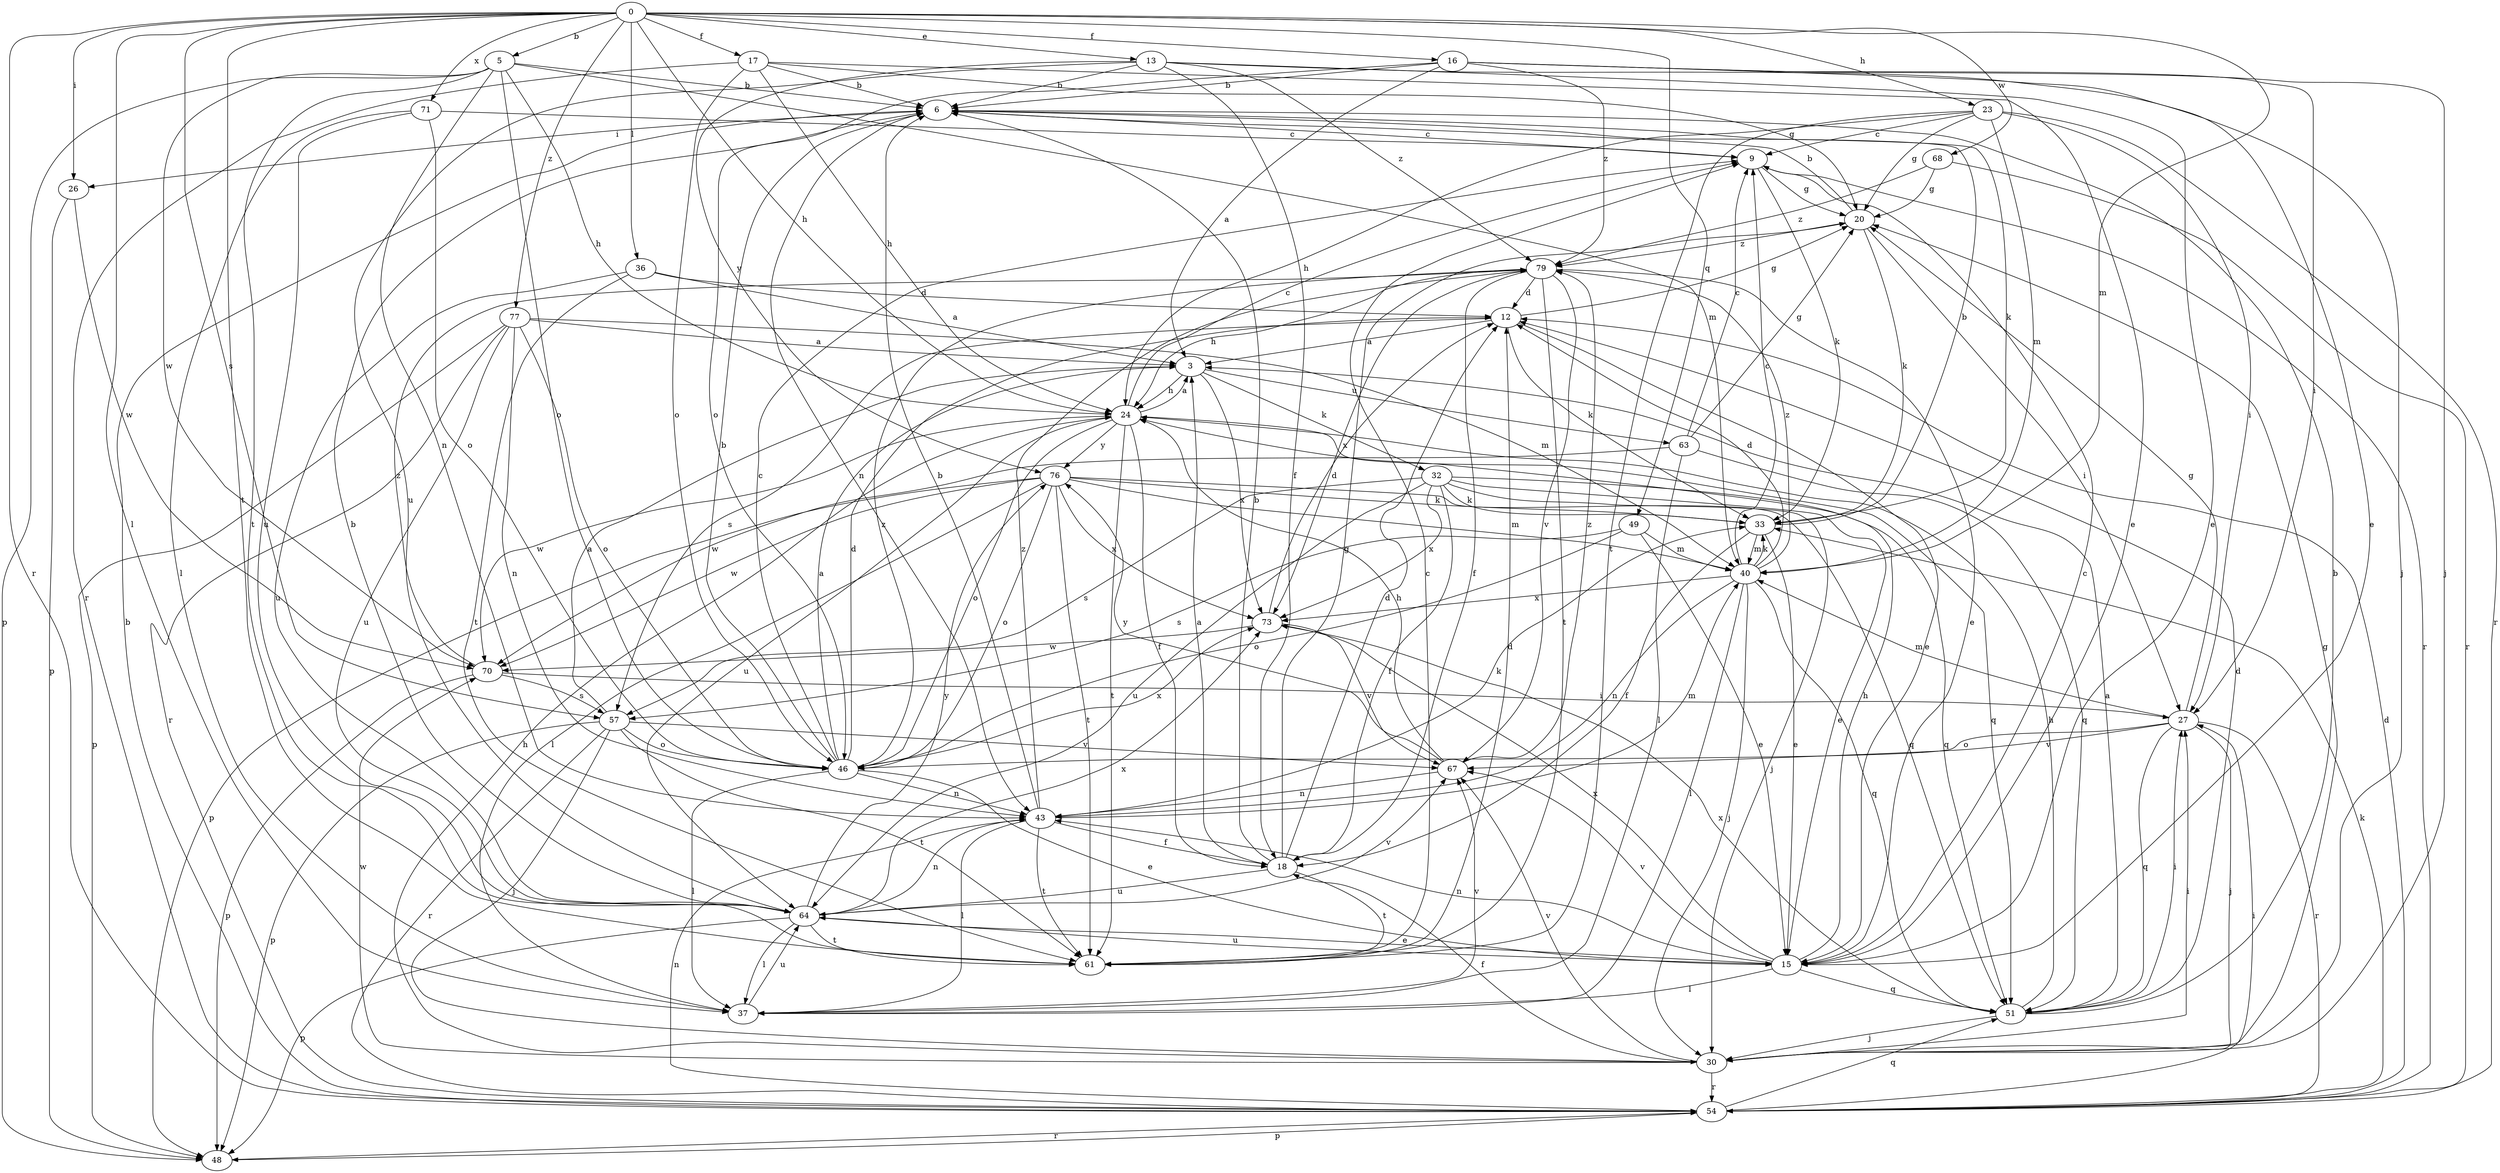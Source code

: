 strict digraph  {
0;
3;
5;
6;
9;
12;
13;
15;
16;
17;
18;
20;
23;
24;
26;
27;
30;
32;
33;
36;
37;
40;
43;
46;
48;
49;
51;
54;
57;
61;
63;
64;
67;
68;
70;
71;
73;
76;
77;
79;
0 -> 5  [label=b];
0 -> 13  [label=e];
0 -> 16  [label=f];
0 -> 17  [label=f];
0 -> 23  [label=h];
0 -> 24  [label=h];
0 -> 26  [label=i];
0 -> 36  [label=l];
0 -> 37  [label=l];
0 -> 40  [label=m];
0 -> 49  [label=q];
0 -> 54  [label=r];
0 -> 57  [label=s];
0 -> 61  [label=t];
0 -> 68  [label=w];
0 -> 71  [label=x];
0 -> 77  [label=z];
3 -> 24  [label=h];
3 -> 32  [label=k];
3 -> 63  [label=u];
3 -> 73  [label=x];
5 -> 6  [label=b];
5 -> 24  [label=h];
5 -> 40  [label=m];
5 -> 43  [label=n];
5 -> 46  [label=o];
5 -> 48  [label=p];
5 -> 61  [label=t];
5 -> 70  [label=w];
6 -> 9  [label=c];
6 -> 26  [label=i];
6 -> 33  [label=k];
6 -> 43  [label=n];
9 -> 20  [label=g];
9 -> 33  [label=k];
9 -> 54  [label=r];
12 -> 3  [label=a];
12 -> 15  [label=e];
12 -> 20  [label=g];
12 -> 33  [label=k];
12 -> 57  [label=s];
13 -> 6  [label=b];
13 -> 15  [label=e];
13 -> 18  [label=f];
13 -> 30  [label=j];
13 -> 64  [label=u];
13 -> 76  [label=y];
13 -> 79  [label=z];
15 -> 9  [label=c];
15 -> 24  [label=h];
15 -> 37  [label=l];
15 -> 43  [label=n];
15 -> 51  [label=q];
15 -> 64  [label=u];
15 -> 67  [label=v];
15 -> 73  [label=x];
16 -> 3  [label=a];
16 -> 6  [label=b];
16 -> 15  [label=e];
16 -> 27  [label=i];
16 -> 30  [label=j];
16 -> 46  [label=o];
16 -> 79  [label=z];
17 -> 6  [label=b];
17 -> 15  [label=e];
17 -> 20  [label=g];
17 -> 24  [label=h];
17 -> 46  [label=o];
17 -> 54  [label=r];
18 -> 3  [label=a];
18 -> 6  [label=b];
18 -> 12  [label=d];
18 -> 20  [label=g];
18 -> 61  [label=t];
18 -> 64  [label=u];
20 -> 6  [label=b];
20 -> 27  [label=i];
20 -> 33  [label=k];
20 -> 79  [label=z];
23 -> 9  [label=c];
23 -> 20  [label=g];
23 -> 24  [label=h];
23 -> 27  [label=i];
23 -> 40  [label=m];
23 -> 54  [label=r];
23 -> 61  [label=t];
24 -> 3  [label=a];
24 -> 9  [label=c];
24 -> 18  [label=f];
24 -> 46  [label=o];
24 -> 51  [label=q];
24 -> 61  [label=t];
24 -> 64  [label=u];
24 -> 70  [label=w];
24 -> 76  [label=y];
26 -> 48  [label=p];
26 -> 70  [label=w];
27 -> 20  [label=g];
27 -> 30  [label=j];
27 -> 40  [label=m];
27 -> 46  [label=o];
27 -> 51  [label=q];
27 -> 54  [label=r];
27 -> 67  [label=v];
30 -> 18  [label=f];
30 -> 20  [label=g];
30 -> 24  [label=h];
30 -> 27  [label=i];
30 -> 54  [label=r];
30 -> 67  [label=v];
30 -> 70  [label=w];
32 -> 15  [label=e];
32 -> 18  [label=f];
32 -> 30  [label=j];
32 -> 33  [label=k];
32 -> 51  [label=q];
32 -> 57  [label=s];
32 -> 64  [label=u];
32 -> 73  [label=x];
33 -> 6  [label=b];
33 -> 15  [label=e];
33 -> 18  [label=f];
33 -> 40  [label=m];
36 -> 3  [label=a];
36 -> 12  [label=d];
36 -> 61  [label=t];
36 -> 64  [label=u];
37 -> 64  [label=u];
37 -> 67  [label=v];
40 -> 9  [label=c];
40 -> 12  [label=d];
40 -> 30  [label=j];
40 -> 33  [label=k];
40 -> 37  [label=l];
40 -> 43  [label=n];
40 -> 51  [label=q];
40 -> 73  [label=x];
40 -> 79  [label=z];
43 -> 6  [label=b];
43 -> 18  [label=f];
43 -> 33  [label=k];
43 -> 37  [label=l];
43 -> 40  [label=m];
43 -> 61  [label=t];
43 -> 79  [label=z];
46 -> 3  [label=a];
46 -> 6  [label=b];
46 -> 9  [label=c];
46 -> 12  [label=d];
46 -> 15  [label=e];
46 -> 37  [label=l];
46 -> 43  [label=n];
46 -> 73  [label=x];
46 -> 79  [label=z];
48 -> 54  [label=r];
49 -> 15  [label=e];
49 -> 40  [label=m];
49 -> 46  [label=o];
49 -> 57  [label=s];
51 -> 3  [label=a];
51 -> 6  [label=b];
51 -> 12  [label=d];
51 -> 24  [label=h];
51 -> 27  [label=i];
51 -> 30  [label=j];
51 -> 73  [label=x];
54 -> 6  [label=b];
54 -> 12  [label=d];
54 -> 27  [label=i];
54 -> 33  [label=k];
54 -> 43  [label=n];
54 -> 48  [label=p];
54 -> 51  [label=q];
57 -> 3  [label=a];
57 -> 30  [label=j];
57 -> 46  [label=o];
57 -> 48  [label=p];
57 -> 54  [label=r];
57 -> 61  [label=t];
57 -> 67  [label=v];
61 -> 9  [label=c];
61 -> 12  [label=d];
63 -> 9  [label=c];
63 -> 20  [label=g];
63 -> 37  [label=l];
63 -> 51  [label=q];
63 -> 70  [label=w];
64 -> 6  [label=b];
64 -> 15  [label=e];
64 -> 37  [label=l];
64 -> 43  [label=n];
64 -> 48  [label=p];
64 -> 61  [label=t];
64 -> 67  [label=v];
64 -> 73  [label=x];
64 -> 76  [label=y];
67 -> 24  [label=h];
67 -> 43  [label=n];
67 -> 76  [label=y];
67 -> 79  [label=z];
68 -> 20  [label=g];
68 -> 54  [label=r];
68 -> 79  [label=z];
70 -> 27  [label=i];
70 -> 48  [label=p];
70 -> 57  [label=s];
70 -> 79  [label=z];
71 -> 9  [label=c];
71 -> 37  [label=l];
71 -> 46  [label=o];
71 -> 64  [label=u];
73 -> 12  [label=d];
73 -> 67  [label=v];
73 -> 70  [label=w];
76 -> 33  [label=k];
76 -> 37  [label=l];
76 -> 40  [label=m];
76 -> 46  [label=o];
76 -> 48  [label=p];
76 -> 51  [label=q];
76 -> 61  [label=t];
76 -> 70  [label=w];
76 -> 73  [label=x];
77 -> 3  [label=a];
77 -> 40  [label=m];
77 -> 43  [label=n];
77 -> 46  [label=o];
77 -> 48  [label=p];
77 -> 54  [label=r];
77 -> 64  [label=u];
79 -> 12  [label=d];
79 -> 15  [label=e];
79 -> 18  [label=f];
79 -> 24  [label=h];
79 -> 61  [label=t];
79 -> 67  [label=v];
79 -> 73  [label=x];
}

